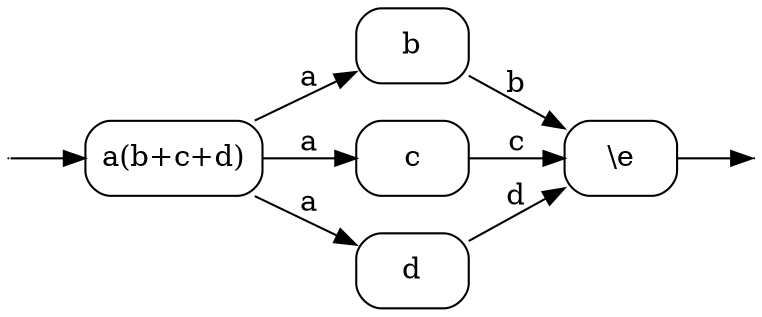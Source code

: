 digraph
{
  vcsn_context = "lal_char(abcd)_b"
  rankdir = LR
  {
    node [shape = point, width = 0]
    I0
    F4
  }
  {
    node [shape = circle]
    0 [label = "a(b+c+d)", shape = box, style = rounded]
    1 [label = "b", shape = box, style = rounded]
    2 [label = "c", shape = box, style = rounded]
    3 [label = "d", shape = box, style = rounded]
    4 [label = "\\e", shape = box, style = rounded]
  }
  I0 -> 0
  0 -> 1 [label = "a"]
  0 -> 2 [label = "a"]
  0 -> 3 [label = "a"]
  1 -> 4 [label = "b"]
  2 -> 4 [label = "c"]
  3 -> 4 [label = "d"]
  4 -> F4
}
